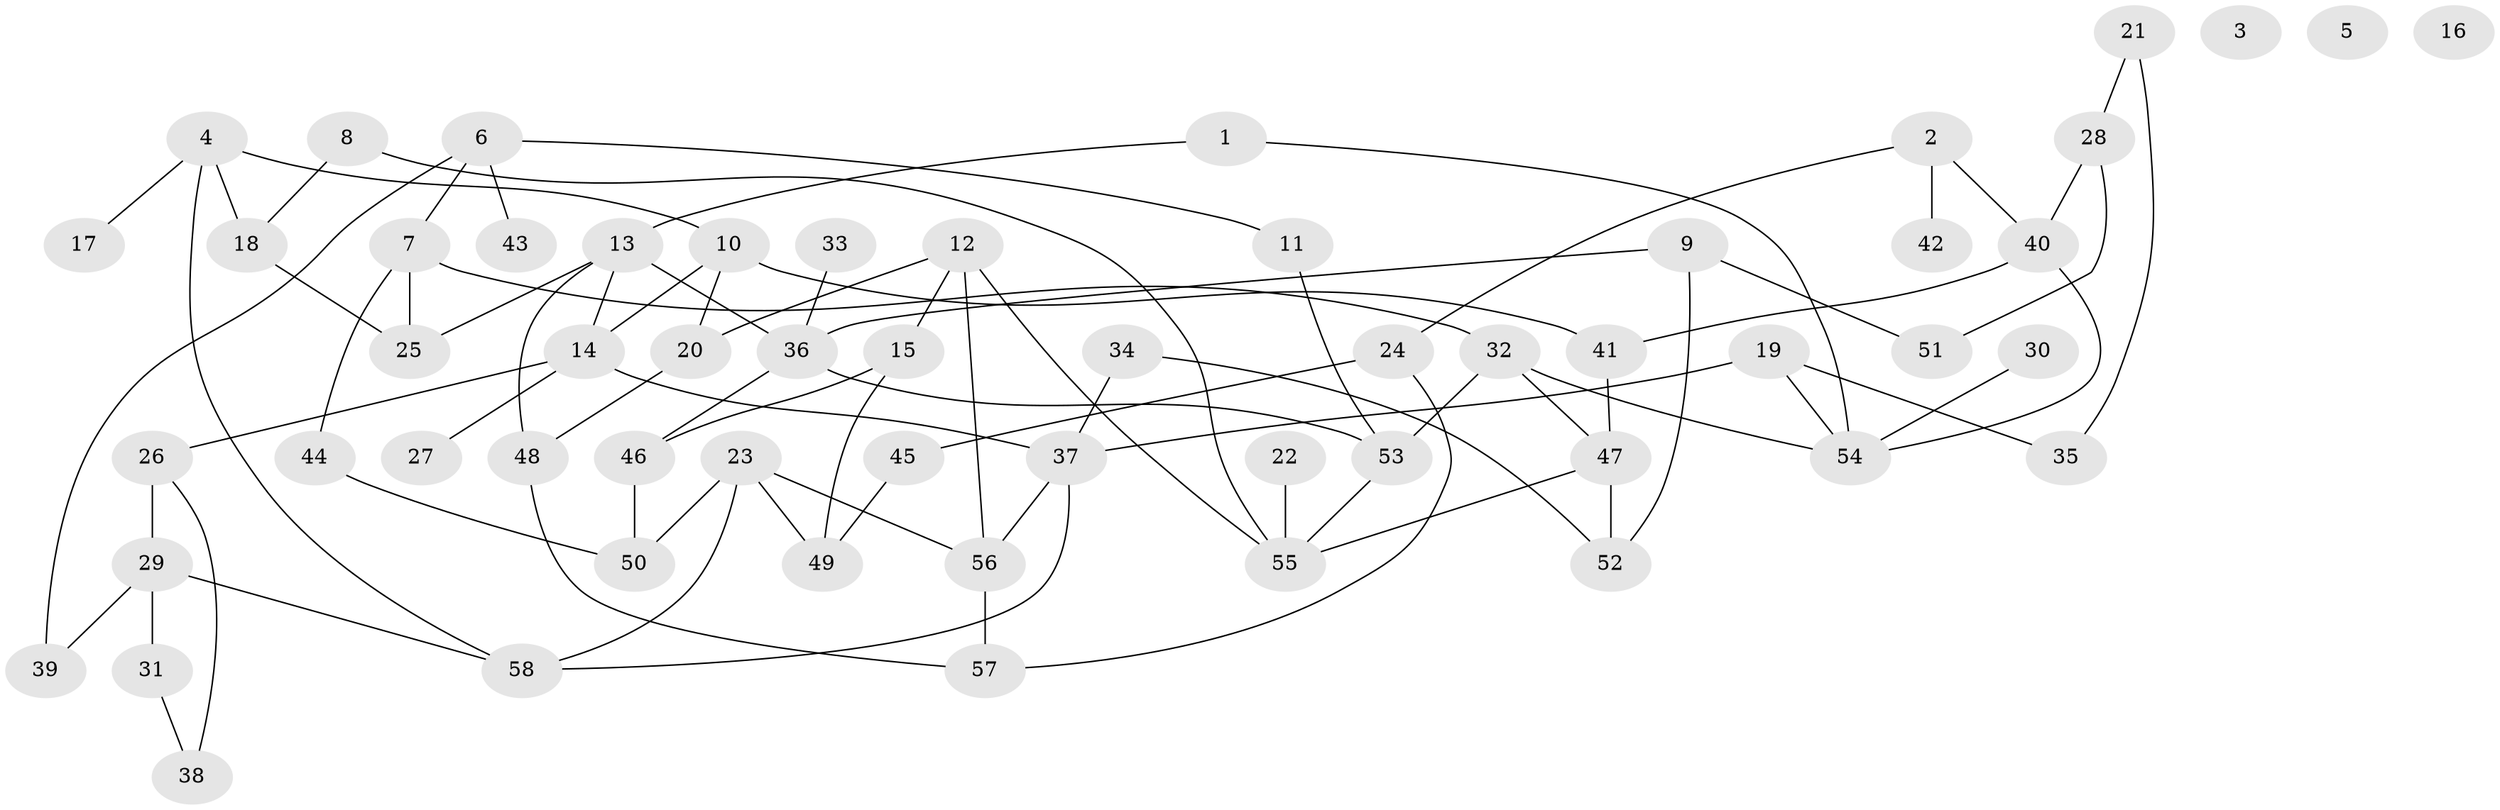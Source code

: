 // coarse degree distribution, {2: 0.14285714285714285, 3: 0.23809523809523808, 6: 0.14285714285714285, 4: 0.14285714285714285, 7: 0.14285714285714285, 1: 0.09523809523809523, 5: 0.09523809523809523}
// Generated by graph-tools (version 1.1) at 2025/35/03/04/25 23:35:57]
// undirected, 58 vertices, 82 edges
graph export_dot {
  node [color=gray90,style=filled];
  1;
  2;
  3;
  4;
  5;
  6;
  7;
  8;
  9;
  10;
  11;
  12;
  13;
  14;
  15;
  16;
  17;
  18;
  19;
  20;
  21;
  22;
  23;
  24;
  25;
  26;
  27;
  28;
  29;
  30;
  31;
  32;
  33;
  34;
  35;
  36;
  37;
  38;
  39;
  40;
  41;
  42;
  43;
  44;
  45;
  46;
  47;
  48;
  49;
  50;
  51;
  52;
  53;
  54;
  55;
  56;
  57;
  58;
  1 -- 13;
  1 -- 54;
  2 -- 24;
  2 -- 40;
  2 -- 42;
  4 -- 10;
  4 -- 17;
  4 -- 18;
  4 -- 58;
  6 -- 7;
  6 -- 11;
  6 -- 39;
  6 -- 43;
  7 -- 25;
  7 -- 32;
  7 -- 44;
  8 -- 18;
  8 -- 55;
  9 -- 36;
  9 -- 51;
  9 -- 52;
  10 -- 14;
  10 -- 20;
  10 -- 41;
  11 -- 53;
  12 -- 15;
  12 -- 20;
  12 -- 55;
  12 -- 56;
  13 -- 14;
  13 -- 25;
  13 -- 36;
  13 -- 48;
  14 -- 26;
  14 -- 27;
  14 -- 37;
  15 -- 46;
  15 -- 49;
  18 -- 25;
  19 -- 35;
  19 -- 37;
  19 -- 54;
  20 -- 48;
  21 -- 28;
  21 -- 35;
  22 -- 55;
  23 -- 49;
  23 -- 50;
  23 -- 56;
  23 -- 58;
  24 -- 45;
  24 -- 57;
  26 -- 29;
  26 -- 38;
  28 -- 40;
  28 -- 51;
  29 -- 31;
  29 -- 39;
  29 -- 58;
  30 -- 54;
  31 -- 38;
  32 -- 47;
  32 -- 53;
  32 -- 54;
  33 -- 36;
  34 -- 37;
  34 -- 52;
  36 -- 46;
  36 -- 53;
  37 -- 56;
  37 -- 58;
  40 -- 41;
  40 -- 54;
  41 -- 47;
  44 -- 50;
  45 -- 49;
  46 -- 50;
  47 -- 52;
  47 -- 55;
  48 -- 57;
  53 -- 55;
  56 -- 57;
}
